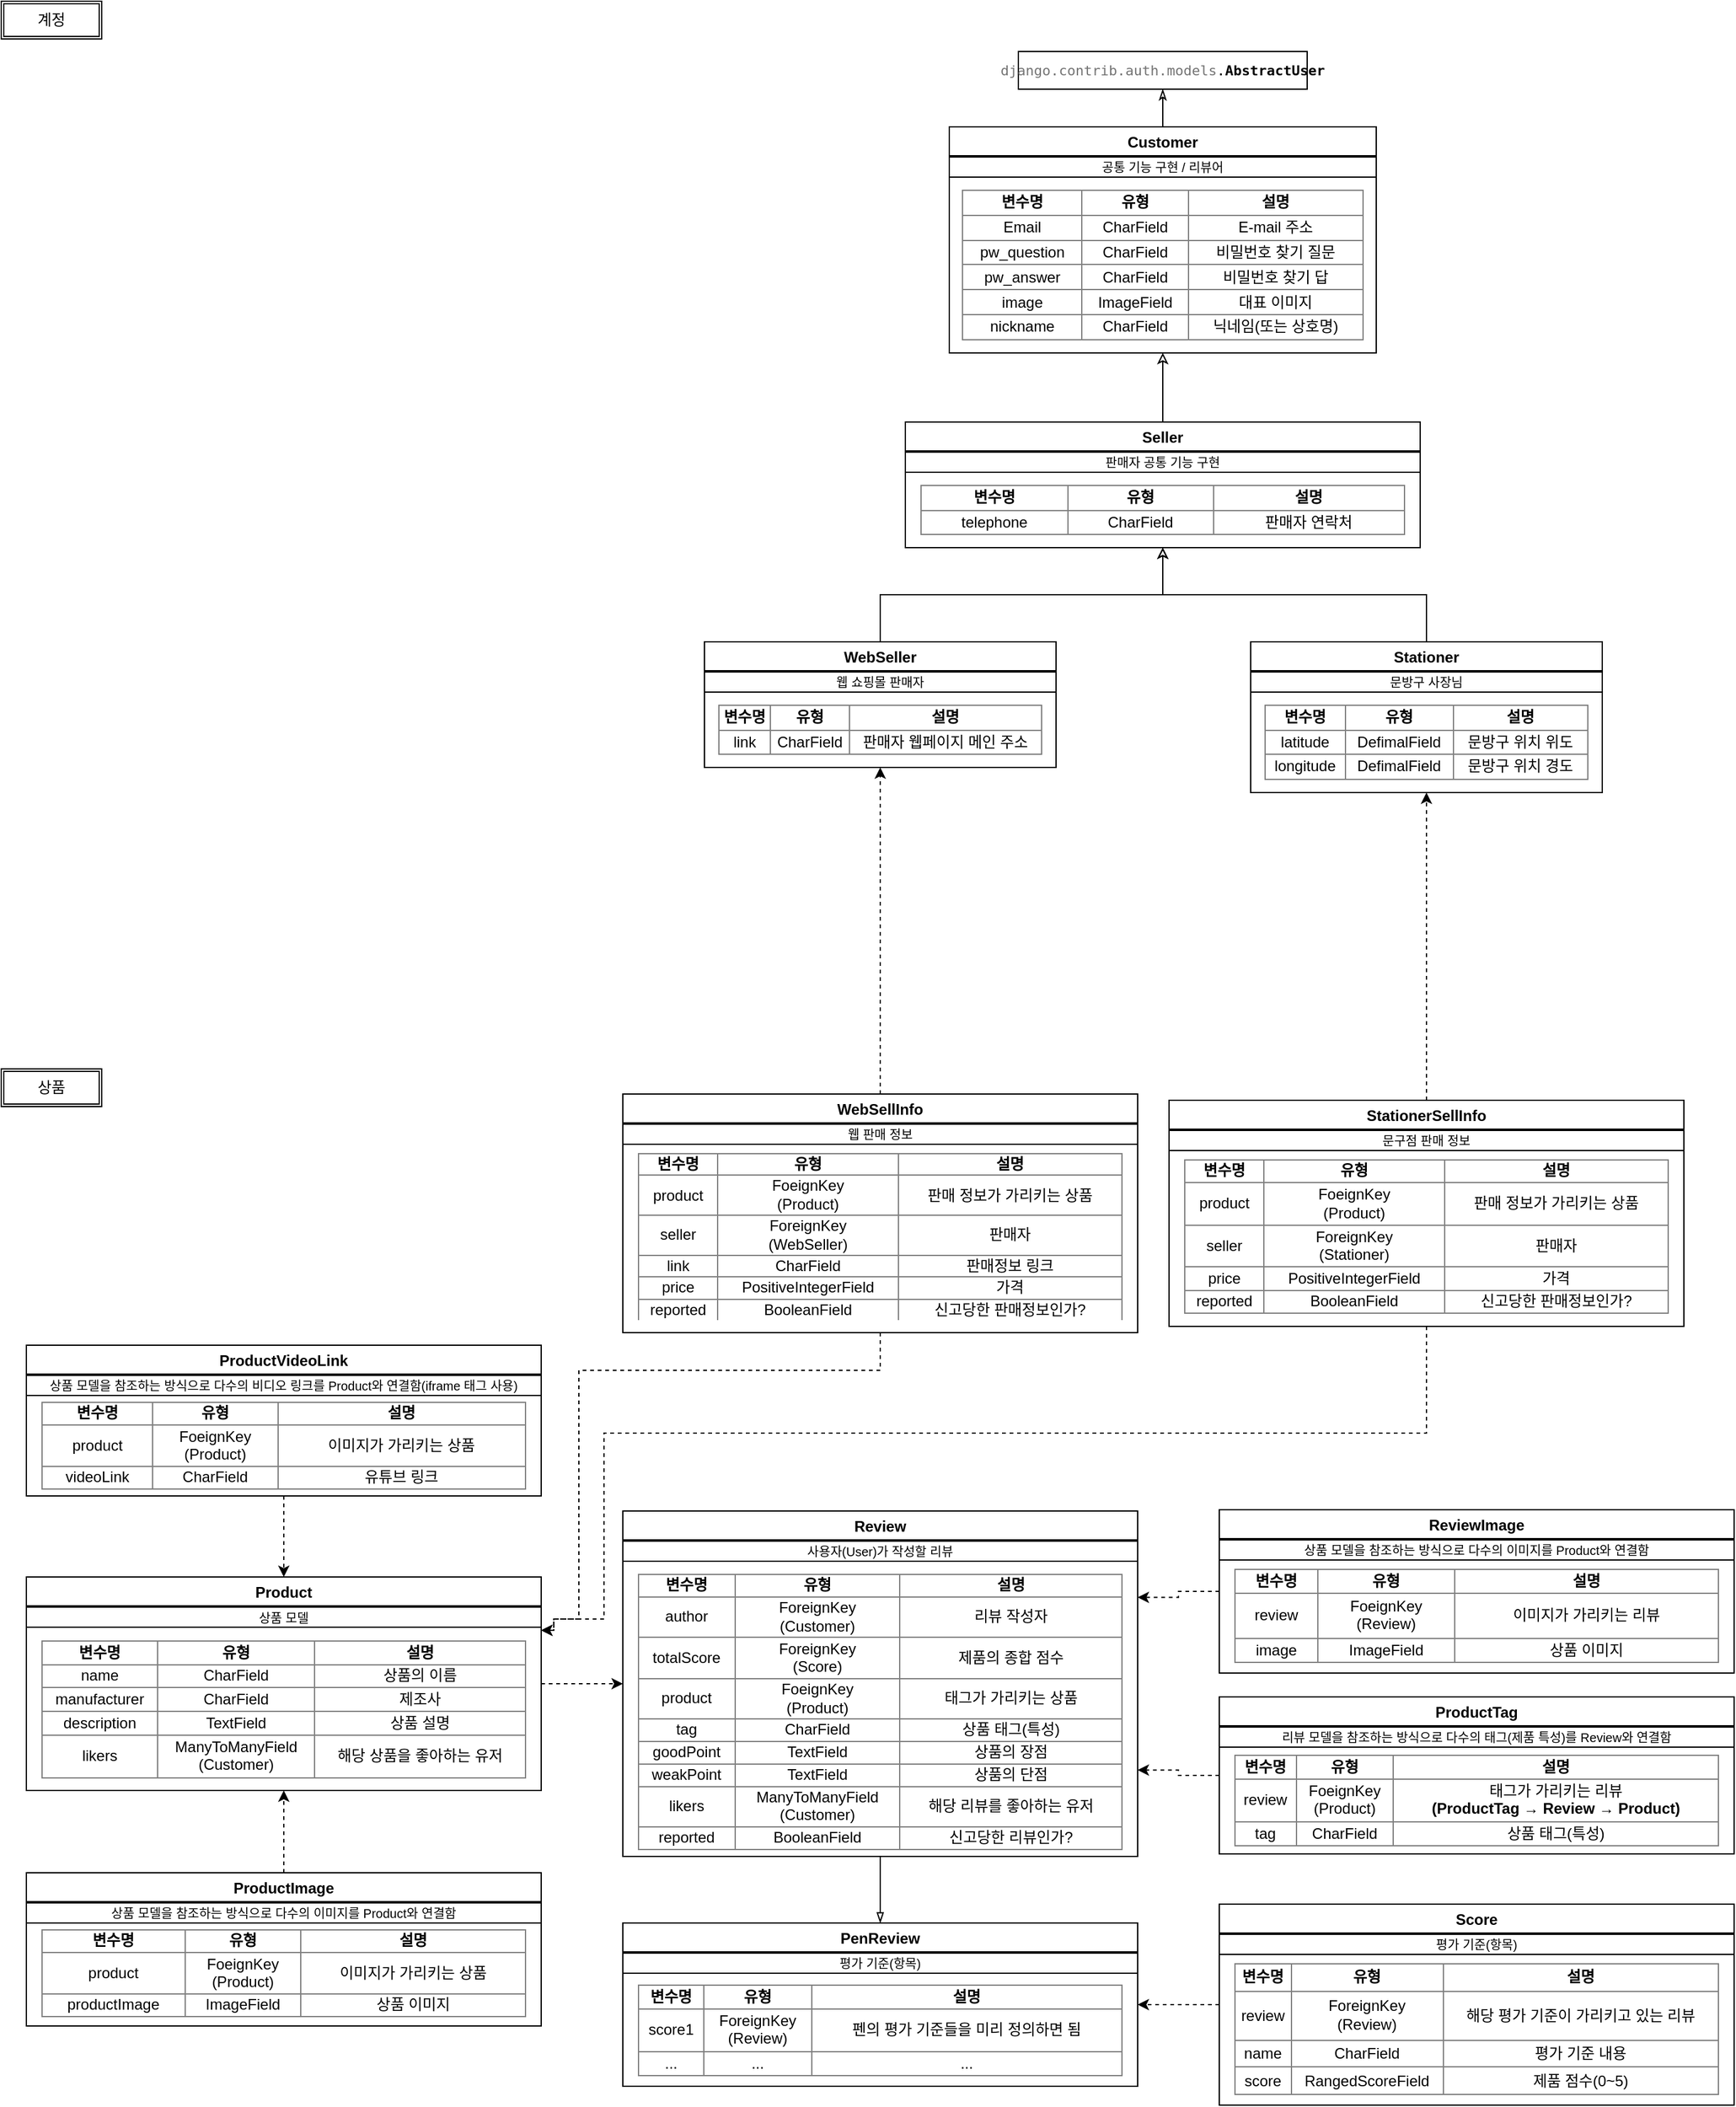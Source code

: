 <mxfile version="12.9.13" type="device"><diagram id="fC2IZE84c2ap8XR8llmY" name="페이지-1"><mxGraphModel dx="793" dy="961" grid="1" gridSize="10" guides="1" tooltips="1" connect="1" arrows="1" fold="1" page="1" pageScale="1" pageWidth="1400" pageHeight="850" math="0" shadow="0"><root><mxCell id="0"/><mxCell id="1" parent="0"/><mxCell id="FITLKzTQk9V94URbTbKH-1" value="계정" style="shape=ext;double=1;rounded=0;whiteSpace=wrap;html=1;" parent="1" vertex="1"><mxGeometry width="80" height="30" as="geometry"/></mxCell><mxCell id="FITLKzTQk9V94URbTbKH-2" value="&lt;font color=&quot;#737373&quot; style=&quot;font-family: &amp;#34;droid sans mono&amp;#34; , monospace , monospace , &amp;#34;droid sans fallback&amp;#34; ; font-size: 11px&quot;&gt;django.contrib.auth.models&lt;/font&gt;&lt;span style=&quot;font-family: &amp;#34;droid sans mono&amp;#34; , monospace , monospace , &amp;#34;droid sans fallback&amp;#34; ; font-size: 11px&quot;&gt;.&lt;/span&gt;&lt;span style=&quot;font-family: &amp;#34;droid sans mono&amp;#34; , monospace , monospace , &amp;#34;droid sans fallback&amp;#34; ; font-size: 11px&quot;&gt;&lt;b&gt;AbstractUser&lt;/b&gt;&lt;/span&gt;" style="rounded=0;whiteSpace=wrap;html=1;" parent="1" vertex="1"><mxGeometry x="810" y="40" width="230" height="30" as="geometry"/></mxCell><mxCell id="FITLKzTQk9V94URbTbKH-13" style="edgeStyle=orthogonalEdgeStyle;rounded=0;orthogonalLoop=1;jettySize=auto;html=1;exitX=0.5;exitY=0;exitDx=0;exitDy=0;entryX=0.5;entryY=1;entryDx=0;entryDy=0;endArrow=classicThin;endFill=0;" parent="1" source="FITLKzTQk9V94URbTbKH-5" target="FITLKzTQk9V94URbTbKH-2" edge="1"><mxGeometry relative="1" as="geometry"/></mxCell><mxCell id="FITLKzTQk9V94URbTbKH-14" value="" style="group" parent="1" vertex="1" connectable="0"><mxGeometry x="755" y="100" width="340" height="200" as="geometry"/></mxCell><mxCell id="FITLKzTQk9V94URbTbKH-5" value="Customer" style="swimlane;" parent="FITLKzTQk9V94URbTbKH-14" vertex="1"><mxGeometry width="340" height="180" as="geometry"/></mxCell><mxCell id="FITLKzTQk9V94URbTbKH-7" value="&lt;font style=&quot;font-size: 10px&quot;&gt;공통 기능 구현 / 리뷰어&lt;/font&gt;" style="rounded=0;whiteSpace=wrap;html=1;" parent="FITLKzTQk9V94URbTbKH-5" vertex="1"><mxGeometry y="24" width="340" height="16" as="geometry"/></mxCell><mxCell id="FITLKzTQk9V94URbTbKH-8" value="&lt;table border=&quot;1&quot; width=&quot;100%&quot; style=&quot;width: 100% ; height: 100% ; border-collapse: collapse&quot;&gt;&lt;tbody&gt;&lt;tr&gt;&lt;td&gt;&lt;b&gt;변수명&lt;/b&gt;&lt;/td&gt;&lt;td&gt;&lt;b&gt;유형&lt;/b&gt;&lt;/td&gt;&lt;td&gt;&lt;b&gt;설명&lt;/b&gt;&lt;/td&gt;&lt;/tr&gt;&lt;tr&gt;&lt;td&gt;Email&lt;/td&gt;&lt;td&gt;CharField&lt;/td&gt;&lt;td&gt;E-mail 주소&lt;/td&gt;&lt;/tr&gt;&lt;tr&gt;&lt;td&gt;pw_question&lt;/td&gt;&lt;td&gt;CharField&lt;/td&gt;&lt;td&gt;비밀번호 찾기 질문&lt;/td&gt;&lt;/tr&gt;&lt;tr&gt;&lt;td&gt;pw_answer&lt;/td&gt;&lt;td&gt;CharField&lt;/td&gt;&lt;td&gt;비밀번호 찾기 답&lt;/td&gt;&lt;/tr&gt;&lt;tr&gt;&lt;td&gt;image&lt;/td&gt;&lt;td&gt;ImageField&lt;/td&gt;&lt;td&gt;대표 이미지&lt;/td&gt;&lt;/tr&gt;&lt;tr&gt;&lt;td&gt;nickname&lt;/td&gt;&lt;td&gt;CharField&lt;/td&gt;&lt;td&gt;닉네임(또는 상호명)&lt;/td&gt;&lt;/tr&gt;&lt;/tbody&gt;&lt;/table&gt;" style="text;html=1;strokeColor=none;fillColor=none;overflow=fill;align=center;" parent="FITLKzTQk9V94URbTbKH-5" vertex="1"><mxGeometry x="10" y="50" width="320" height="120" as="geometry"/></mxCell><mxCell id="FITLKzTQk9V94URbTbKH-20" value="" style="group" parent="1" vertex="1" connectable="0"><mxGeometry x="720" y="335" width="410" height="120" as="geometry"/></mxCell><mxCell id="FITLKzTQk9V94URbTbKH-17" value="Seller" style="swimlane;" parent="FITLKzTQk9V94URbTbKH-20" vertex="1"><mxGeometry width="410" height="100" as="geometry"/></mxCell><mxCell id="FITLKzTQk9V94URbTbKH-18" value="&lt;font style=&quot;font-size: 10px&quot;&gt;판매자 공통 기능 구현&lt;/font&gt;" style="rounded=0;whiteSpace=wrap;html=1;" parent="FITLKzTQk9V94URbTbKH-17" vertex="1"><mxGeometry y="24" width="410.0" height="16" as="geometry"/></mxCell><mxCell id="FITLKzTQk9V94URbTbKH-19" value="&lt;table border=&quot;1&quot; width=&quot;100%&quot; style=&quot;width: 100% ; height: 100% ; border-collapse: collapse&quot;&gt;&lt;tbody&gt;&lt;tr&gt;&lt;td&gt;&lt;b&gt;변수명&lt;/b&gt;&lt;/td&gt;&lt;td&gt;&lt;b&gt;유형&lt;/b&gt;&lt;/td&gt;&lt;td&gt;&lt;b&gt;설명&lt;/b&gt;&lt;/td&gt;&lt;/tr&gt;&lt;tr&gt;&lt;td&gt;telephone&lt;/td&gt;&lt;td&gt;CharField&lt;/td&gt;&lt;td&gt;판매자 연락처&lt;/td&gt;&lt;/tr&gt;&lt;/tbody&gt;&lt;/table&gt;" style="text;html=1;strokeColor=none;fillColor=none;overflow=fill;align=center;" parent="FITLKzTQk9V94URbTbKH-17" vertex="1"><mxGeometry x="12.06" y="50" width="385.88" height="40" as="geometry"/></mxCell><mxCell id="FITLKzTQk9V94URbTbKH-47" value="상품" style="shape=ext;double=1;rounded=0;whiteSpace=wrap;html=1;" parent="1" vertex="1"><mxGeometry y="850" width="80" height="30" as="geometry"/></mxCell><mxCell id="acFr3tDAamuuQ0HcoxNN-2" value="" style="group" parent="1" vertex="1" connectable="0"><mxGeometry x="20" y="1235" width="420" height="435" as="geometry"/></mxCell><mxCell id="acFr3tDAamuuQ0HcoxNN-3" value="Product" style="swimlane;" parent="acFr3tDAamuuQ0HcoxNN-2" vertex="1"><mxGeometry y="19.5" width="410" height="170" as="geometry"/></mxCell><mxCell id="acFr3tDAamuuQ0HcoxNN-4" value="&lt;span style=&quot;font-size: 10px&quot;&gt;상품 모델&lt;/span&gt;" style="rounded=0;whiteSpace=wrap;html=1;" parent="acFr3tDAamuuQ0HcoxNN-3" vertex="1"><mxGeometry y="24" width="410.0" height="16" as="geometry"/></mxCell><mxCell id="acFr3tDAamuuQ0HcoxNN-5" value="&lt;table border=&quot;1&quot; width=&quot;100%&quot; style=&quot;width: 100% ; height: 100% ; border-collapse: collapse&quot;&gt;&lt;tbody&gt;&lt;tr&gt;&lt;td&gt;&lt;b&gt;변수명&lt;/b&gt;&lt;/td&gt;&lt;td&gt;&lt;b&gt;유형&lt;/b&gt;&lt;/td&gt;&lt;td&gt;&lt;b&gt;설명&lt;/b&gt;&lt;/td&gt;&lt;/tr&gt;&lt;tr&gt;&lt;td&gt;name&lt;/td&gt;&lt;td&gt;CharField&lt;/td&gt;&lt;td&gt;상품의 이름&lt;/td&gt;&lt;/tr&gt;&lt;tr&gt;&lt;td&gt;manufacturer&lt;br&gt;&lt;/td&gt;&lt;td&gt;CharField&lt;/td&gt;&lt;td&gt;제조사&lt;/td&gt;&lt;/tr&gt;&lt;tr&gt;&lt;td&gt;description&lt;/td&gt;&lt;td&gt;TextField&lt;/td&gt;&lt;td&gt;상품 설명&lt;/td&gt;&lt;/tr&gt;&lt;tr&gt;&lt;td&gt;likers&lt;/td&gt;&lt;td&gt;ManyToManyField&lt;br&gt;(Customer)&lt;/td&gt;&lt;td&gt;해당 상품을 좋아하는 유저&lt;/td&gt;&lt;/tr&gt;&lt;/tbody&gt;&lt;/table&gt;" style="text;html=1;strokeColor=none;fillColor=none;overflow=fill;align=center;" parent="acFr3tDAamuuQ0HcoxNN-3" vertex="1"><mxGeometry x="12.06" y="50" width="385.88" height="110" as="geometry"/></mxCell><mxCell id="Zv7UhwAQvmu-t0NPNzVQ-73" style="edgeStyle=orthogonalEdgeStyle;rounded=0;orthogonalLoop=1;jettySize=auto;html=1;exitX=0.5;exitY=0;exitDx=0;exitDy=0;entryX=0.5;entryY=1;entryDx=0;entryDy=0;startArrow=none;startFill=0;endArrow=classic;endFill=1;dashed=1;" parent="acFr3tDAamuuQ0HcoxNN-2" source="acFr3tDAamuuQ0HcoxNN-7" target="acFr3tDAamuuQ0HcoxNN-3" edge="1"><mxGeometry relative="1" as="geometry"/></mxCell><mxCell id="acFr3tDAamuuQ0HcoxNN-7" value="ProductImage" style="swimlane;" parent="acFr3tDAamuuQ0HcoxNN-2" vertex="1"><mxGeometry y="255" width="410" height="122" as="geometry"/></mxCell><mxCell id="acFr3tDAamuuQ0HcoxNN-8" value="&lt;span style=&quot;font-size: 10px&quot;&gt;상품 모델을 참조하는 방식으로 다수의 이미지를 Product와 연결함&lt;/span&gt;" style="rounded=0;whiteSpace=wrap;html=1;" parent="acFr3tDAamuuQ0HcoxNN-7" vertex="1"><mxGeometry y="24" width="410.0" height="16" as="geometry"/></mxCell><mxCell id="acFr3tDAamuuQ0HcoxNN-9" value="&lt;table border=&quot;1&quot; width=&quot;100%&quot; style=&quot;width: 100% ; height: 100% ; border-collapse: collapse&quot;&gt;&lt;tbody&gt;&lt;tr&gt;&lt;td&gt;&lt;b&gt;변수명&lt;/b&gt;&lt;/td&gt;&lt;td&gt;&lt;b&gt;유형&lt;/b&gt;&lt;/td&gt;&lt;td&gt;&lt;b&gt;설명&lt;/b&gt;&lt;/td&gt;&lt;/tr&gt;&lt;tr&gt;&lt;td&gt;product&lt;/td&gt;&lt;td&gt;FoeignKey&lt;br&gt;(Product)&lt;/td&gt;&lt;td&gt;이미지가 가리키는 상품&lt;/td&gt;&lt;/tr&gt;&lt;tr&gt;&lt;td&gt;productImage&lt;br&gt;&lt;/td&gt;&lt;td&gt;ImageField&lt;/td&gt;&lt;td&gt;상품 이미지&lt;/td&gt;&lt;/tr&gt;&lt;/tbody&gt;&lt;/table&gt;" style="text;html=1;strokeColor=none;fillColor=none;overflow=fill;align=center;" parent="acFr3tDAamuuQ0HcoxNN-7" vertex="1"><mxGeometry x="12.06" y="45" width="385.88" height="70" as="geometry"/></mxCell><mxCell id="Zv7UhwAQvmu-t0NPNzVQ-33" style="edgeStyle=orthogonalEdgeStyle;rounded=0;orthogonalLoop=1;jettySize=auto;html=1;exitX=0;exitY=0.5;exitDx=0;exitDy=0;entryX=1;entryY=0.75;entryDx=0;entryDy=0;dashed=1;endArrow=classic;endFill=1;" parent="1" source="acFr3tDAamuuQ0HcoxNN-14" target="Zv7UhwAQvmu-t0NPNzVQ-23" edge="1"><mxGeometry relative="1" as="geometry"><mxPoint x="970" y="1422.5" as="sourcePoint"/></mxGeometry></mxCell><mxCell id="acFr3tDAamuuQ0HcoxNN-14" value="ProductTag" style="swimlane;" parent="1" vertex="1"><mxGeometry x="970" y="1350" width="410" height="125" as="geometry"/></mxCell><mxCell id="acFr3tDAamuuQ0HcoxNN-15" value="&lt;span style=&quot;font-size: 10px&quot;&gt;리뷰 모델을 참조하는 방식으로 다수의 태그(제품 특성)를 Review와 연결함&lt;br&gt;&lt;/span&gt;" style="rounded=0;whiteSpace=wrap;html=1;" parent="acFr3tDAamuuQ0HcoxNN-14" vertex="1"><mxGeometry y="24" width="410" height="16" as="geometry"/></mxCell><mxCell id="acFr3tDAamuuQ0HcoxNN-16" value="&lt;table border=&quot;1&quot; width=&quot;100%&quot; style=&quot;width: 100% ; height: 100% ; border-collapse: collapse&quot;&gt;&lt;tbody&gt;&lt;tr&gt;&lt;td&gt;&lt;b&gt;변수명&lt;/b&gt;&lt;/td&gt;&lt;td&gt;&lt;b&gt;유형&lt;/b&gt;&lt;/td&gt;&lt;td&gt;&lt;b&gt;설명&lt;/b&gt;&lt;/td&gt;&lt;/tr&gt;&lt;tr&gt;&lt;td&gt;review&lt;/td&gt;&lt;td&gt;FoeignKey&lt;br&gt;(Product)&lt;/td&gt;&lt;td&gt;태그가 가리키는 리뷰&lt;br&gt;&lt;b&gt;(ProductTag → Review → Product)&lt;/b&gt;&lt;/td&gt;&lt;/tr&gt;&lt;tr&gt;&lt;td&gt;tag&lt;/td&gt;&lt;td&gt;CharField&lt;/td&gt;&lt;td&gt;상품 태그(특성)&lt;/td&gt;&lt;/tr&gt;&lt;/tbody&gt;&lt;/table&gt;" style="text;html=1;strokeColor=none;fillColor=none;overflow=fill;align=center;" parent="acFr3tDAamuuQ0HcoxNN-14" vertex="1"><mxGeometry x="12.06" y="46" width="385.88" height="73" as="geometry"/></mxCell><mxCell id="acFr3tDAamuuQ0HcoxNN-18" style="edgeStyle=orthogonalEdgeStyle;rounded=1;orthogonalLoop=1;jettySize=auto;html=1;exitX=0.5;exitY=0;exitDx=0;exitDy=0;entryX=0.5;entryY=1;entryDx=0;entryDy=0;endArrow=classic;endFill=0;" parent="1" source="FITLKzTQk9V94URbTbKH-17" target="FITLKzTQk9V94URbTbKH-5" edge="1"><mxGeometry relative="1" as="geometry"/></mxCell><mxCell id="Zv7UhwAQvmu-t0NPNzVQ-20" style="edgeStyle=orthogonalEdgeStyle;rounded=0;orthogonalLoop=1;jettySize=auto;html=1;exitX=0.5;exitY=0;exitDx=0;exitDy=0;entryX=0.5;entryY=1;entryDx=0;entryDy=0;endArrow=classic;endFill=0;" parent="1" source="Zv7UhwAQvmu-t0NPNzVQ-17" target="FITLKzTQk9V94URbTbKH-17" edge="1"><mxGeometry relative="1" as="geometry"/></mxCell><mxCell id="Zv7UhwAQvmu-t0NPNzVQ-17" value="WebSeller" style="swimlane;" parent="1" vertex="1"><mxGeometry x="560" y="510" width="280" height="100" as="geometry"/></mxCell><mxCell id="Zv7UhwAQvmu-t0NPNzVQ-18" value="&lt;span style=&quot;font-size: 10px&quot;&gt;웹 쇼핑몰 판매자&lt;/span&gt;" style="rounded=0;whiteSpace=wrap;html=1;" parent="Zv7UhwAQvmu-t0NPNzVQ-17" vertex="1"><mxGeometry y="24" width="280" height="16" as="geometry"/></mxCell><mxCell id="Zv7UhwAQvmu-t0NPNzVQ-19" value="&lt;table border=&quot;1&quot; width=&quot;100%&quot; style=&quot;width: 100% ; height: 100% ; border-collapse: collapse&quot;&gt;&lt;tbody&gt;&lt;tr&gt;&lt;td&gt;&lt;b&gt;변수명&lt;/b&gt;&lt;/td&gt;&lt;td&gt;&lt;b&gt;유형&lt;/b&gt;&lt;/td&gt;&lt;td&gt;&lt;b&gt;설명&lt;/b&gt;&lt;/td&gt;&lt;/tr&gt;&lt;tr&gt;&lt;td&gt;link&lt;/td&gt;&lt;td&gt;CharField&lt;/td&gt;&lt;td&gt;판매자 웹페이지 메인 주소&lt;/td&gt;&lt;/tr&gt;&lt;/tbody&gt;&lt;/table&gt;" style="text;html=1;strokeColor=none;fillColor=none;overflow=fill;align=center;" parent="Zv7UhwAQvmu-t0NPNzVQ-17" vertex="1"><mxGeometry x="11.03" y="50" width="257.94" height="40" as="geometry"/></mxCell><mxCell id="Zv7UhwAQvmu-t0NPNzVQ-22" style="edgeStyle=orthogonalEdgeStyle;rounded=0;orthogonalLoop=1;jettySize=auto;html=1;exitX=0.5;exitY=0;exitDx=0;exitDy=0;entryX=0.5;entryY=1;entryDx=0;entryDy=0;endArrow=classic;endFill=0;" parent="1" source="Zv7UhwAQvmu-t0NPNzVQ-14" target="FITLKzTQk9V94URbTbKH-17" edge="1"><mxGeometry relative="1" as="geometry"/></mxCell><mxCell id="Zv7UhwAQvmu-t0NPNzVQ-14" value="Stationer" style="swimlane;" parent="1" vertex="1"><mxGeometry x="995" y="510" width="280" height="120" as="geometry"/></mxCell><mxCell id="Zv7UhwAQvmu-t0NPNzVQ-15" value="&lt;span style=&quot;font-size: 10px&quot;&gt;문방구 사장님&lt;/span&gt;" style="rounded=0;whiteSpace=wrap;html=1;" parent="Zv7UhwAQvmu-t0NPNzVQ-14" vertex="1"><mxGeometry y="24" width="280" height="16" as="geometry"/></mxCell><mxCell id="Zv7UhwAQvmu-t0NPNzVQ-16" value="&lt;table border=&quot;1&quot; width=&quot;100%&quot; style=&quot;width: 100% ; height: 100% ; border-collapse: collapse&quot;&gt;&lt;tbody&gt;&lt;tr&gt;&lt;td&gt;&lt;b&gt;변수명&lt;/b&gt;&lt;/td&gt;&lt;td&gt;&lt;b&gt;유형&lt;/b&gt;&lt;/td&gt;&lt;td&gt;&lt;b&gt;설명&lt;/b&gt;&lt;/td&gt;&lt;/tr&gt;&lt;tr&gt;&lt;td&gt;latitude&lt;/td&gt;&lt;td&gt;DefimalField&lt;/td&gt;&lt;td&gt;문방구 위치 위도&lt;/td&gt;&lt;/tr&gt;&lt;tr&gt;&lt;td&gt;longitude&lt;/td&gt;&lt;td&gt;DefimalField&lt;br&gt;&lt;/td&gt;&lt;td&gt;문방구 위치 경도&lt;/td&gt;&lt;/tr&gt;&lt;/tbody&gt;&lt;/table&gt;" style="text;html=1;strokeColor=none;fillColor=none;overflow=fill;align=center;" parent="Zv7UhwAQvmu-t0NPNzVQ-14" vertex="1"><mxGeometry x="11.03" y="50" width="257.94" height="60" as="geometry"/></mxCell><mxCell id="Zv7UhwAQvmu-t0NPNzVQ-23" value="Review" style="swimlane;" parent="1" vertex="1"><mxGeometry x="495" y="1202" width="410" height="275" as="geometry"/></mxCell><mxCell id="Zv7UhwAQvmu-t0NPNzVQ-24" value="&lt;span style=&quot;font-size: 10px&quot;&gt;사용자(User)가 작성할 리뷰&lt;/span&gt;" style="rounded=0;whiteSpace=wrap;html=1;" parent="Zv7UhwAQvmu-t0NPNzVQ-23" vertex="1"><mxGeometry y="24" width="410.0" height="16" as="geometry"/></mxCell><mxCell id="Zv7UhwAQvmu-t0NPNzVQ-25" value="&lt;table border=&quot;1&quot; width=&quot;100%&quot; style=&quot;width: 100% ; height: 100% ; border-collapse: collapse&quot;&gt;&lt;tbody&gt;&lt;tr&gt;&lt;td&gt;&lt;b&gt;변수명&lt;/b&gt;&lt;/td&gt;&lt;td&gt;&lt;b&gt;유형&lt;/b&gt;&lt;/td&gt;&lt;td&gt;&lt;b&gt;설명&lt;/b&gt;&lt;/td&gt;&lt;/tr&gt;&lt;tr&gt;&lt;td&gt;author&lt;/td&gt;&lt;td&gt;ForeignKey&lt;br&gt;(Customer)&lt;/td&gt;&lt;td&gt;리뷰 작성자&lt;/td&gt;&lt;/tr&gt;&lt;tr&gt;&lt;td&gt;totalScore&lt;/td&gt;&lt;td&gt;ForeignKey&lt;br&gt;(Score)&lt;/td&gt;&lt;td&gt;제품의 종합 점수&lt;/td&gt;&lt;/tr&gt;&lt;tr&gt;&lt;td&gt;product&lt;/td&gt;&lt;td&gt;FoeignKey&lt;br&gt;(Product)&lt;/td&gt;&lt;td&gt;태그가 가리키는 상품&lt;/td&gt;&lt;/tr&gt;&lt;tr&gt;&lt;td&gt;tag&lt;/td&gt;&lt;td&gt;CharField&lt;/td&gt;&lt;td&gt;상품 태그(특성)&lt;/td&gt;&lt;/tr&gt;&lt;tr&gt;&lt;td&gt;goodPoint&lt;/td&gt;&lt;td&gt;TextField&lt;/td&gt;&lt;td&gt;상품의 장점&lt;/td&gt;&lt;/tr&gt;&lt;tr&gt;&lt;td&gt;weakPoint&lt;/td&gt;&lt;td&gt;TextField&lt;/td&gt;&lt;td&gt;상품의 단점&lt;/td&gt;&lt;/tr&gt;&lt;tr&gt;&lt;td&gt;likers&lt;/td&gt;&lt;td&gt;ManyToManyField&lt;br&gt;(Customer)&lt;/td&gt;&lt;td&gt;해당 리뷰를 좋아하는 유저&lt;/td&gt;&lt;/tr&gt;&lt;tr&gt;&lt;td&gt;reported&lt;/td&gt;&lt;td&gt;BooleanField&lt;/td&gt;&lt;td&gt;신고당한 리뷰인가?&lt;/td&gt;&lt;/tr&gt;&lt;/tbody&gt;&lt;/table&gt;" style="text;html=1;strokeColor=none;fillColor=none;overflow=fill;align=center;" parent="Zv7UhwAQvmu-t0NPNzVQ-23" vertex="1"><mxGeometry x="12.06" y="50" width="385.88" height="220" as="geometry"/></mxCell><mxCell id="Zv7UhwAQvmu-t0NPNzVQ-74" style="edgeStyle=orthogonalEdgeStyle;rounded=0;orthogonalLoop=1;jettySize=auto;html=1;exitX=0;exitY=0.5;exitDx=0;exitDy=0;entryX=1;entryY=0.5;entryDx=0;entryDy=0;dashed=1;startArrow=none;startFill=0;endArrow=classic;endFill=1;" parent="1" source="Zv7UhwAQvmu-t0NPNzVQ-26" target="Zv7UhwAQvmu-t0NPNzVQ-67" edge="1"><mxGeometry relative="1" as="geometry"/></mxCell><mxCell id="Zv7UhwAQvmu-t0NPNzVQ-26" value="Score" style="swimlane;" parent="1" vertex="1"><mxGeometry x="970" y="1515" width="410" height="160" as="geometry"/></mxCell><mxCell id="Zv7UhwAQvmu-t0NPNzVQ-27" value="&lt;span style=&quot;font-size: 10px&quot;&gt;평가 기준(항목)&lt;br&gt;&lt;/span&gt;" style="rounded=0;whiteSpace=wrap;html=1;" parent="Zv7UhwAQvmu-t0NPNzVQ-26" vertex="1"><mxGeometry y="24" width="410" height="16" as="geometry"/></mxCell><mxCell id="Zv7UhwAQvmu-t0NPNzVQ-28" value="&lt;table border=&quot;1&quot; width=&quot;100%&quot; style=&quot;width: 100% ; height: 100% ; border-collapse: collapse&quot;&gt;&lt;tbody&gt;&lt;tr&gt;&lt;td&gt;&lt;b&gt;변수명&lt;/b&gt;&lt;/td&gt;&lt;td&gt;&lt;b&gt;유형&lt;/b&gt;&lt;/td&gt;&lt;td&gt;&lt;b&gt;설명&lt;/b&gt;&lt;/td&gt;&lt;/tr&gt;&lt;tr&gt;&lt;td&gt;review&lt;/td&gt;&lt;td&gt;ForeignKey&lt;br&gt;(Review)&lt;/td&gt;&lt;td&gt;해당 평가 기준이 가리키고 있는 리뷰&lt;/td&gt;&lt;/tr&gt;&lt;tr&gt;&lt;td&gt;name&lt;/td&gt;&lt;td&gt;CharField&lt;/td&gt;&lt;td&gt;평가 기준 내용&lt;/td&gt;&lt;/tr&gt;&lt;tr&gt;&lt;td&gt;score&lt;/td&gt;&lt;td&gt;RangedScoreField&lt;/td&gt;&lt;td&gt;제품 점수(0~5)&lt;/td&gt;&lt;/tr&gt;&lt;/tbody&gt;&lt;/table&gt;" style="text;html=1;strokeColor=none;fillColor=none;overflow=fill;align=center;" parent="Zv7UhwAQvmu-t0NPNzVQ-26" vertex="1"><mxGeometry x="12.06" y="47" width="385.88" height="105" as="geometry"/></mxCell><mxCell id="Zv7UhwAQvmu-t0NPNzVQ-32" style="edgeStyle=orthogonalEdgeStyle;rounded=0;orthogonalLoop=1;jettySize=auto;html=1;exitX=1;exitY=0.5;exitDx=0;exitDy=0;entryX=0;entryY=0.5;entryDx=0;entryDy=0;dashed=1;endArrow=classic;endFill=1;" parent="1" source="acFr3tDAamuuQ0HcoxNN-3" target="Zv7UhwAQvmu-t0NPNzVQ-23" edge="1"><mxGeometry relative="1" as="geometry"/></mxCell><mxCell id="Zv7UhwAQvmu-t0NPNzVQ-46" style="edgeStyle=orthogonalEdgeStyle;rounded=0;orthogonalLoop=1;jettySize=auto;html=1;dashed=1;endArrow=classic;endFill=1;entryX=1;entryY=0.25;entryDx=0;entryDy=0;exitX=0;exitY=0.5;exitDx=0;exitDy=0;" parent="1" source="Zv7UhwAQvmu-t0NPNzVQ-43" target="Zv7UhwAQvmu-t0NPNzVQ-23" edge="1"><mxGeometry relative="1" as="geometry"><mxPoint x="900" y="1280" as="targetPoint"/><mxPoint x="970" y="1300" as="sourcePoint"/></mxGeometry></mxCell><mxCell id="Zv7UhwAQvmu-t0NPNzVQ-43" value="ReviewImage" style="swimlane;" parent="1" vertex="1"><mxGeometry x="970" y="1201" width="410" height="130" as="geometry"/></mxCell><mxCell id="Zv7UhwAQvmu-t0NPNzVQ-44" value="&lt;span style=&quot;font-size: 10px&quot;&gt;상품 모델을 참조하는 방식으로 다수의 이미지를 Product와 연결함&lt;/span&gt;" style="rounded=0;whiteSpace=wrap;html=1;" parent="Zv7UhwAQvmu-t0NPNzVQ-43" vertex="1"><mxGeometry y="24" width="410.0" height="16" as="geometry"/></mxCell><mxCell id="Zv7UhwAQvmu-t0NPNzVQ-45" value="&lt;table border=&quot;1&quot; width=&quot;100%&quot; style=&quot;width: 100% ; height: 100% ; border-collapse: collapse&quot;&gt;&lt;tbody&gt;&lt;tr&gt;&lt;td&gt;&lt;b&gt;변수명&lt;/b&gt;&lt;/td&gt;&lt;td&gt;&lt;b&gt;유형&lt;/b&gt;&lt;/td&gt;&lt;td&gt;&lt;b&gt;설명&lt;/b&gt;&lt;/td&gt;&lt;/tr&gt;&lt;tr&gt;&lt;td&gt;review&lt;/td&gt;&lt;td&gt;FoeignKey&lt;br&gt;(Review)&lt;/td&gt;&lt;td&gt;이미지가 가리키는 리뷰&lt;/td&gt;&lt;/tr&gt;&lt;tr&gt;&lt;td&gt;image&lt;br&gt;&lt;/td&gt;&lt;td&gt;ImageField&lt;/td&gt;&lt;td&gt;상품 이미지&lt;/td&gt;&lt;/tr&gt;&lt;/tbody&gt;&lt;/table&gt;" style="text;html=1;strokeColor=none;fillColor=none;overflow=fill;align=center;" parent="Zv7UhwAQvmu-t0NPNzVQ-43" vertex="1"><mxGeometry x="12.06" y="47" width="385.88" height="75" as="geometry"/></mxCell><mxCell id="Zv7UhwAQvmu-t0NPNzVQ-58" value="ProductVideoLink" style="swimlane;" parent="1" vertex="1"><mxGeometry x="20" y="1070" width="410" height="120" as="geometry"/></mxCell><mxCell id="Zv7UhwAQvmu-t0NPNzVQ-59" value="&lt;span style=&quot;font-size: 10px&quot;&gt;상품 모델을 참조하는 방식으로 다수의 비디오 링크를 Product와 연결함(iframe 태그 사용)&lt;/span&gt;" style="rounded=0;whiteSpace=wrap;html=1;" parent="Zv7UhwAQvmu-t0NPNzVQ-58" vertex="1"><mxGeometry y="24" width="410.0" height="16" as="geometry"/></mxCell><mxCell id="Zv7UhwAQvmu-t0NPNzVQ-60" value="&lt;table border=&quot;1&quot; width=&quot;100%&quot; style=&quot;width: 100% ; height: 100% ; border-collapse: collapse&quot;&gt;&lt;tbody&gt;&lt;tr&gt;&lt;td&gt;&lt;b&gt;변수명&lt;/b&gt;&lt;/td&gt;&lt;td&gt;&lt;b&gt;유형&lt;/b&gt;&lt;/td&gt;&lt;td&gt;&lt;b&gt;설명&lt;/b&gt;&lt;/td&gt;&lt;/tr&gt;&lt;tr&gt;&lt;td&gt;product&lt;/td&gt;&lt;td&gt;FoeignKey&lt;br&gt;(Product)&lt;/td&gt;&lt;td&gt;이미지가 가리키는 상품&lt;/td&gt;&lt;/tr&gt;&lt;tr&gt;&lt;td&gt;videoLink&lt;/td&gt;&lt;td&gt;CharField&lt;/td&gt;&lt;td&gt;유튜브 링크&lt;/td&gt;&lt;/tr&gt;&lt;/tbody&gt;&lt;/table&gt;" style="text;html=1;strokeColor=none;fillColor=none;overflow=fill;align=center;" parent="Zv7UhwAQvmu-t0NPNzVQ-58" vertex="1"><mxGeometry x="12.06" y="45" width="385.88" height="70" as="geometry"/></mxCell><mxCell id="Zv7UhwAQvmu-t0NPNzVQ-62" style="edgeStyle=orthogonalEdgeStyle;rounded=0;orthogonalLoop=1;jettySize=auto;html=1;exitX=0.5;exitY=1;exitDx=0;exitDy=0;dashed=1;endArrow=classic;endFill=1;" parent="1" source="Zv7UhwAQvmu-t0NPNzVQ-58" target="acFr3tDAamuuQ0HcoxNN-3" edge="1"><mxGeometry relative="1" as="geometry"/></mxCell><mxCell id="Zv7UhwAQvmu-t0NPNzVQ-72" style="edgeStyle=orthogonalEdgeStyle;rounded=0;orthogonalLoop=1;jettySize=auto;html=1;exitX=0.5;exitY=0;exitDx=0;exitDy=0;entryX=0.5;entryY=1;entryDx=0;entryDy=0;endArrow=none;endFill=0;startArrow=blockThin;startFill=0;" parent="1" source="Zv7UhwAQvmu-t0NPNzVQ-67" target="Zv7UhwAQvmu-t0NPNzVQ-23" edge="1"><mxGeometry relative="1" as="geometry"/></mxCell><mxCell id="Zv7UhwAQvmu-t0NPNzVQ-67" value="PenReview" style="swimlane;" parent="1" vertex="1"><mxGeometry x="495" y="1530" width="410" height="130" as="geometry"/></mxCell><mxCell id="Zv7UhwAQvmu-t0NPNzVQ-68" value="&lt;span style=&quot;font-size: 10px&quot;&gt;평가 기준(항목)&lt;br&gt;&lt;/span&gt;" style="rounded=0;whiteSpace=wrap;html=1;" parent="Zv7UhwAQvmu-t0NPNzVQ-67" vertex="1"><mxGeometry y="24" width="410" height="16" as="geometry"/></mxCell><mxCell id="Zv7UhwAQvmu-t0NPNzVQ-69" value="&lt;table border=&quot;1&quot; width=&quot;100%&quot; style=&quot;width: 100% ; height: 100% ; border-collapse: collapse&quot;&gt;&lt;tbody&gt;&lt;tr&gt;&lt;td&gt;&lt;b&gt;변수명&lt;/b&gt;&lt;/td&gt;&lt;td&gt;&lt;b&gt;유형&lt;/b&gt;&lt;/td&gt;&lt;td&gt;&lt;b&gt;설명&lt;/b&gt;&lt;/td&gt;&lt;/tr&gt;&lt;tr&gt;&lt;td&gt;score1&lt;/td&gt;&lt;td&gt;ForeignKey&lt;br&gt;(Review)&lt;/td&gt;&lt;td&gt;펜의 평가 기준들을 미리 정의하면 됨&lt;/td&gt;&lt;/tr&gt;&lt;tr&gt;&lt;td&gt;...&lt;/td&gt;&lt;td&gt;...&lt;/td&gt;&lt;td&gt;...&lt;/td&gt;&lt;/tr&gt;&lt;/tbody&gt;&lt;/table&gt;" style="text;html=1;strokeColor=none;fillColor=none;overflow=fill;align=center;" parent="Zv7UhwAQvmu-t0NPNzVQ-67" vertex="1"><mxGeometry x="12.06" y="49" width="385.88" height="73" as="geometry"/></mxCell><mxCell id="Zv7UhwAQvmu-t0NPNzVQ-83" style="edgeStyle=orthogonalEdgeStyle;rounded=0;orthogonalLoop=1;jettySize=auto;html=1;exitX=0.5;exitY=0;exitDx=0;exitDy=0;entryX=0.5;entryY=1;entryDx=0;entryDy=0;dashed=1;startArrow=none;startFill=0;endArrow=classic;endFill=1;" parent="1" source="Zv7UhwAQvmu-t0NPNzVQ-75" target="Zv7UhwAQvmu-t0NPNzVQ-17" edge="1"><mxGeometry relative="1" as="geometry"><Array as="points"><mxPoint x="700" y="610"/></Array></mxGeometry></mxCell><mxCell id="Zv7UhwAQvmu-t0NPNzVQ-85" style="edgeStyle=orthogonalEdgeStyle;rounded=0;orthogonalLoop=1;jettySize=auto;html=1;exitX=0.5;exitY=1;exitDx=0;exitDy=0;entryX=1;entryY=0.25;entryDx=0;entryDy=0;dashed=1;startArrow=none;startFill=0;endArrow=classic;endFill=1;" parent="1" source="Zv7UhwAQvmu-t0NPNzVQ-75" target="acFr3tDAamuuQ0HcoxNN-3" edge="1"><mxGeometry relative="1" as="geometry"><Array as="points"><mxPoint x="700" y="1090"/><mxPoint x="460" y="1090"/><mxPoint x="460" y="1288"/><mxPoint x="440" y="1288"/><mxPoint x="440" y="1297"/></Array></mxGeometry></mxCell><mxCell id="Zv7UhwAQvmu-t0NPNzVQ-75" value="WebSellInfo" style="swimlane;" parent="1" vertex="1"><mxGeometry x="495" y="870" width="410" height="190" as="geometry"/></mxCell><mxCell id="Zv7UhwAQvmu-t0NPNzVQ-76" value="&lt;span style=&quot;font-size: 10px&quot;&gt;웹 판매 정보&lt;/span&gt;" style="rounded=0;whiteSpace=wrap;html=1;" parent="Zv7UhwAQvmu-t0NPNzVQ-75" vertex="1"><mxGeometry y="24" width="410.0" height="16" as="geometry"/></mxCell><mxCell id="Zv7UhwAQvmu-t0NPNzVQ-77" value="&lt;table border=&quot;1&quot; width=&quot;100%&quot; style=&quot;width: 100% ; height: 100% ; border-collapse: collapse&quot;&gt;&lt;tbody&gt;&lt;tr&gt;&lt;td&gt;&lt;b&gt;변수명&lt;/b&gt;&lt;/td&gt;&lt;td&gt;&lt;b&gt;유형&lt;/b&gt;&lt;/td&gt;&lt;td&gt;&lt;b&gt;설명&lt;/b&gt;&lt;/td&gt;&lt;/tr&gt;&lt;tr&gt;&lt;td&gt;product&lt;/td&gt;&lt;td&gt;FoeignKey&lt;br&gt;(Product)&lt;/td&gt;&lt;td&gt;판매 정보가 가리키는 상품&lt;/td&gt;&lt;/tr&gt;&lt;tr&gt;&lt;td&gt;seller&lt;/td&gt;&lt;td&gt;ForeignKey&lt;br&gt;(WebSeller)&lt;/td&gt;&lt;td&gt;판매자&lt;/td&gt;&lt;/tr&gt;&lt;tr&gt;&lt;td&gt;link&lt;/td&gt;&lt;td&gt;CharField&lt;/td&gt;&lt;td&gt;판매정보 링크&lt;/td&gt;&lt;/tr&gt;&lt;tr&gt;&lt;td&gt;price&lt;/td&gt;&lt;td&gt;PositiveIntegerField&lt;/td&gt;&lt;td&gt;가격&lt;/td&gt;&lt;/tr&gt;&lt;tr&gt;&lt;td&gt;reported&lt;/td&gt;&lt;td&gt;BooleanField&lt;/td&gt;&lt;td&gt;신고당한 판매정보인가?&lt;/td&gt;&lt;/tr&gt;&lt;/tbody&gt;&lt;/table&gt;" style="text;html=1;strokeColor=none;fillColor=none;overflow=fill;align=center;" parent="Zv7UhwAQvmu-t0NPNzVQ-75" vertex="1"><mxGeometry x="12.06" y="47" width="385.88" height="133" as="geometry"/></mxCell><mxCell id="Zv7UhwAQvmu-t0NPNzVQ-84" style="edgeStyle=orthogonalEdgeStyle;rounded=0;orthogonalLoop=1;jettySize=auto;html=1;exitX=0.5;exitY=0;exitDx=0;exitDy=0;entryX=0.5;entryY=1;entryDx=0;entryDy=0;dashed=1;startArrow=none;startFill=0;endArrow=classic;endFill=1;" parent="1" source="Zv7UhwAQvmu-t0NPNzVQ-80" target="Zv7UhwAQvmu-t0NPNzVQ-14" edge="1"><mxGeometry relative="1" as="geometry"><Array as="points"><mxPoint x="1135" y="630"/></Array></mxGeometry></mxCell><mxCell id="Zv7UhwAQvmu-t0NPNzVQ-86" style="edgeStyle=orthogonalEdgeStyle;rounded=0;orthogonalLoop=1;jettySize=auto;html=1;exitX=0.5;exitY=1;exitDx=0;exitDy=0;dashed=1;startArrow=none;startFill=0;endArrow=classic;endFill=1;entryX=1;entryY=0.25;entryDx=0;entryDy=0;" parent="1" source="Zv7UhwAQvmu-t0NPNzVQ-80" target="acFr3tDAamuuQ0HcoxNN-3" edge="1"><mxGeometry relative="1" as="geometry"><Array as="points"><mxPoint x="1135" y="1140"/><mxPoint x="480" y="1140"/><mxPoint x="480" y="1288"/><mxPoint x="440" y="1288"/><mxPoint x="440" y="1297"/></Array><mxPoint x="440" y="1300" as="targetPoint"/></mxGeometry></mxCell><mxCell id="Zv7UhwAQvmu-t0NPNzVQ-80" value="StationerSellInfo" style="swimlane;" parent="1" vertex="1"><mxGeometry x="930" y="875" width="410" height="180" as="geometry"/></mxCell><mxCell id="Zv7UhwAQvmu-t0NPNzVQ-81" value="&lt;span style=&quot;font-size: 10px&quot;&gt;문구점 판매 정보&lt;/span&gt;" style="rounded=0;whiteSpace=wrap;html=1;" parent="Zv7UhwAQvmu-t0NPNzVQ-80" vertex="1"><mxGeometry y="24" width="410.0" height="16" as="geometry"/></mxCell><mxCell id="Zv7UhwAQvmu-t0NPNzVQ-82" value="&lt;table border=&quot;1&quot; width=&quot;100%&quot; style=&quot;width: 100% ; height: 100% ; border-collapse: collapse&quot;&gt;&lt;tbody&gt;&lt;tr&gt;&lt;td&gt;&lt;b&gt;변수명&lt;/b&gt;&lt;/td&gt;&lt;td&gt;&lt;b&gt;유형&lt;/b&gt;&lt;/td&gt;&lt;td&gt;&lt;b&gt;설명&lt;/b&gt;&lt;/td&gt;&lt;/tr&gt;&lt;tr&gt;&lt;td&gt;product&lt;/td&gt;&lt;td&gt;FoeignKey&lt;br&gt;(Product)&lt;/td&gt;&lt;td&gt;판매 정보가 가리키는 상품&lt;/td&gt;&lt;/tr&gt;&lt;tr&gt;&lt;td&gt;seller&lt;/td&gt;&lt;td&gt;ForeignKey&lt;br&gt;(Stationer)&lt;/td&gt;&lt;td&gt;판매자&lt;/td&gt;&lt;/tr&gt;&lt;tr&gt;&lt;td&gt;price&lt;/td&gt;&lt;td&gt;PositiveIntegerField&lt;/td&gt;&lt;td&gt;가격&lt;/td&gt;&lt;/tr&gt;&lt;tr&gt;&lt;td&gt;reported&lt;/td&gt;&lt;td&gt;BooleanField&lt;/td&gt;&lt;td&gt;신고당한 판매정보인가?&lt;/td&gt;&lt;/tr&gt;&lt;/tbody&gt;&lt;/table&gt;" style="text;html=1;strokeColor=none;fillColor=none;overflow=fill;align=center;" parent="Zv7UhwAQvmu-t0NPNzVQ-80" vertex="1"><mxGeometry x="12.06" y="47" width="385.88" height="123" as="geometry"/></mxCell></root></mxGraphModel></diagram></mxfile>